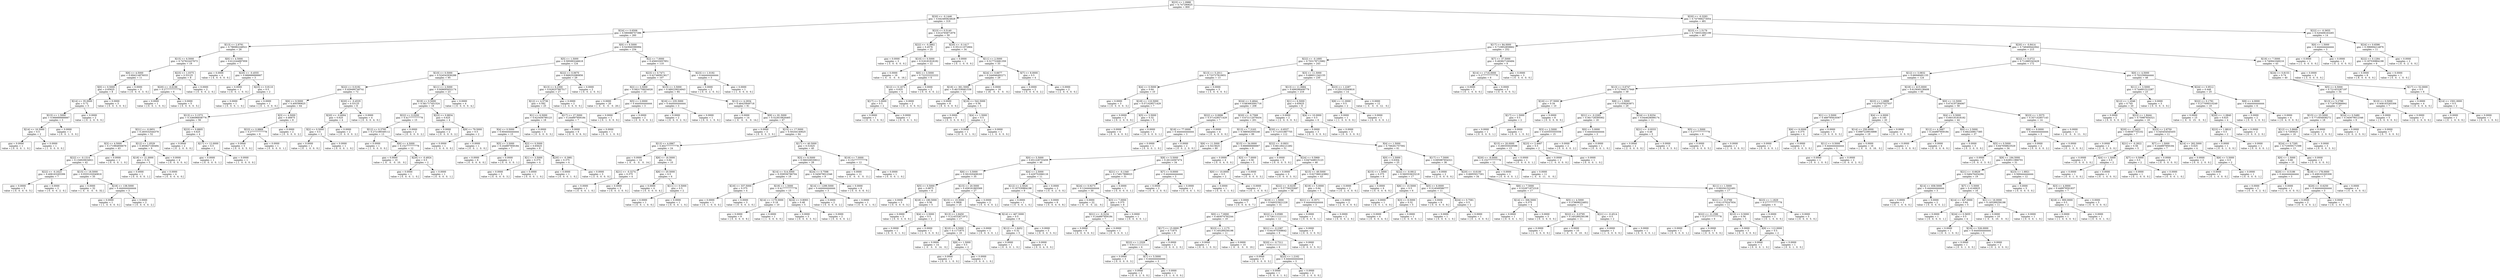 digraph Tree {
0 [label="X[23] <= 1.0988\ngini = 0.747290625\nsamples = 800", shape="box"] ;
1 [label="X[20] <= -0.1446\ngini = 0.642485824628\nsamples = 319", shape="box"] ;
0 -> 1 ;
2 [label="X[24] <= 0.6506\ngini = 0.590088757396\nsamples = 260", shape="box"] ;
1 -> 2 ;
3 [label="X[13] <= 2.9791\ngini = 0.786982248521\nsamples = 26", shape="box"] ;
2 -> 3 ;
4 [label="X[15] <= 6.5000\ngini = 0.747922437673\nsamples = 19", shape="box"] ;
3 -> 4 ;
5 [label="X[6] <= 4.5000\ngini = 0.694214876033\nsamples = 11", shape="box"] ;
4 -> 5 ;
6 [label="X[0] <= 0.5000\ngini = 0.65625\nsamples = 8", shape="box"] ;
5 -> 6 ;
7 [label="X[14] <= 35.0000\ngini = 0.72\nsamples = 5", shape="box"] ;
6 -> 7 ;
8 [label="X[15] <= 1.5000\ngini = 0.666666666667\nsamples = 3", shape="box"] ;
7 -> 8 ;
9 [label="X[14] <= 16.5000\ngini = 0.5\nsamples = 2", shape="box"] ;
8 -> 9 ;
10 [label="gini = 0.0000\nsamples = 1\nvalue = [ 0.  0.  0.  1.  0.]", shape="box"] ;
9 -> 10 ;
11 [label="gini = 0.0000\nsamples = 1\nvalue = [ 1.  0.  0.  0.  0.]", shape="box"] ;
9 -> 11 ;
12 [label="gini = 0.0000\nsamples = 1\nvalue = [ 0.  0.  1.  0.  0.]", shape="box"] ;
8 -> 12 ;
13 [label="gini = 0.0000\nsamples = 2\nvalue = [ 0.  2.  0.  0.  0.]", shape="box"] ;
7 -> 13 ;
14 [label="gini = 0.0000\nsamples = 3\nvalue = [ 0.  0.  3.  0.  0.]", shape="box"] ;
6 -> 14 ;
15 [label="gini = 0.0000\nsamples = 3\nvalue = [ 0.  0.  0.  3.  0.]", shape="box"] ;
5 -> 15 ;
16 [label="X[23] <= 1.0375\ngini = 0.53125\nsamples = 8", shape="box"] ;
4 -> 16 ;
17 [label="X[20] <= -0.6196\ngini = 0.277777777778\nsamples = 6", shape="box"] ;
16 -> 17 ;
18 [label="gini = 0.0000\nsamples = 1\nvalue = [ 0.  0.  1.  0.  0.]", shape="box"] ;
17 -> 18 ;
19 [label="gini = 0.0000\nsamples = 5\nvalue = [ 0.  0.  0.  0.  5.]", shape="box"] ;
17 -> 19 ;
20 [label="gini = 0.0000\nsamples = 2\nvalue = [ 0.  0.  0.  2.  0.]", shape="box"] ;
16 -> 20 ;
21 [label="X[0] <= 4.5000\ngini = 0.612244897959\nsamples = 7", shape="box"] ;
3 -> 21 ;
22 [label="gini = 0.0000\nsamples = 4\nvalue = [ 4.  0.  0.  0.  0.]", shape="box"] ;
21 -> 22 ;
23 [label="X[20] <= -0.4555\ngini = 0.666666666667\nsamples = 3", shape="box"] ;
21 -> 23 ;
24 [label="gini = 0.0000\nsamples = 1\nvalue = [ 0.  0.  1.  0.  0.]", shape="box"] ;
23 -> 24 ;
25 [label="X[23] <= 0.9110\ngini = 0.5\nsamples = 2", shape="box"] ;
23 -> 25 ;
26 [label="gini = 0.0000\nsamples = 1\nvalue = [ 0.  0.  0.  1.  0.]", shape="box"] ;
25 -> 26 ;
27 [label="gini = 0.0000\nsamples = 1\nvalue = [ 0.  1.  0.  0.  0.]", shape="box"] ;
25 -> 27 ;
28 [label="X[0] <= 6.5000\ngini = 0.543940390094\nsamples = 234", shape="box"] ;
2 -> 28 ;
29 [label="X[5] <= 1.5000\ngini = 0.595083246618\nsamples = 124", shape="box"] ;
28 -> 29 ;
30 [label="X[10] <= 0.5000\ngini = 0.524542936288\nsamples = 95", shape="box"] ;
29 -> 30 ;
31 [label="X[22] <= 0.0192\ngini = 0.459490740741\nsamples = 72", shape="box"] ;
30 -> 31 ;
32 [label="X[6] <= 9.5000\ngini = 0.400390625\nsamples = 64", shape="box"] ;
31 -> 32 ;
33 [label="X[13] <= 3.1573\ngini = 0.336096938776\nsamples = 56", shape="box"] ;
32 -> 33 ;
34 [label="X[21] <= -0.0651\ngini = 0.265532544379\nsamples = 52", shape="box"] ;
33 -> 34 ;
35 [label="X[3] <= 4.5000\ngini = 0.171984856679\nsamples = 43", shape="box"] ;
34 -> 35 ;
36 [label="X[22] <= -0.1314\ngini = 0.134920634921\nsamples = 42", shape="box"] ;
35 -> 36 ;
37 [label="X[22] <= -0.1623\ngini = 0.408163265306\nsamples = 7", shape="box"] ;
36 -> 37 ;
38 [label="gini = 0.0000\nsamples = 5\nvalue = [ 0.  0.  0.  0.  5.]", shape="box"] ;
37 -> 38 ;
39 [label="gini = 0.0000\nsamples = 2\nvalue = [ 0.  0.  0.  2.  0.]", shape="box"] ;
37 -> 39 ;
40 [label="X[15] <= 18.5000\ngini = 0.0555102040816\nsamples = 35", shape="box"] ;
36 -> 40 ;
41 [label="gini = 0.0000\nsamples = 32\nvalue = [  0.   0.   0.   0.  32.]", shape="box"] ;
40 -> 41 ;
42 [label="X[18] <= 138.5000\ngini = 0.444444444444\nsamples = 3", shape="box"] ;
40 -> 42 ;
43 [label="gini = 0.0000\nsamples = 1\nvalue = [ 1.  0.  0.  0.  0.]", shape="box"] ;
42 -> 43 ;
44 [label="gini = 0.0000\nsamples = 2\nvalue = [ 0.  0.  0.  0.  2.]", shape="box"] ;
42 -> 44 ;
45 [label="gini = 0.0000\nsamples = 1\nvalue = [ 0.  0.  0.  1.  0.]", shape="box"] ;
35 -> 45 ;
46 [label="X[12] <= 1.0529\ngini = 0.493827160494\nsamples = 9", shape="box"] ;
34 -> 46 ;
47 [label="X[18] <= 21.0000\ngini = 0.32\nsamples = 5", shape="box"] ;
46 -> 47 ;
48 [label="gini = 0.0000\nsamples = 1\nvalue = [ 0.  0.  0.  0.  1.]", shape="box"] ;
47 -> 48 ;
49 [label="gini = 0.0000\nsamples = 4\nvalue = [ 0.  0.  0.  4.  0.]", shape="box"] ;
47 -> 49 ;
50 [label="gini = 0.0000\nsamples = 4\nvalue = [ 0.  0.  0.  0.  4.]", shape="box"] ;
46 -> 50 ;
51 [label="X[23] <= 0.8805\ngini = 0.625\nsamples = 4", shape="box"] ;
33 -> 51 ;
52 [label="gini = 0.0000\nsamples = 2\nvalue = [ 0.  2.  0.  0.  0.]", shape="box"] ;
51 -> 52 ;
53 [label="X[17] <= 12.0000\ngini = 0.5\nsamples = 2", shape="box"] ;
51 -> 53 ;
54 [label="gini = 0.0000\nsamples = 1\nvalue = [ 0.  0.  0.  0.  1.]", shape="box"] ;
53 -> 54 ;
55 [label="gini = 0.0000\nsamples = 1\nvalue = [ 1.  0.  0.  0.  0.]", shape="box"] ;
53 -> 55 ;
56 [label="X[3] <= 4.5000\ngini = 0.46875\nsamples = 8", shape="box"] ;
32 -> 56 ;
57 [label="X[23] <= 0.9869\ngini = 0.277777777778\nsamples = 6", shape="box"] ;
56 -> 57 ;
58 [label="gini = 0.0000\nsamples = 5\nvalue = [ 0.  0.  0.  5.  0.]", shape="box"] ;
57 -> 58 ;
59 [label="gini = 0.0000\nsamples = 1\nvalue = [ 0.  0.  0.  0.  1.]", shape="box"] ;
57 -> 59 ;
60 [label="gini = 0.0000\nsamples = 2\nvalue = [ 0.  0.  0.  0.  2.]", shape="box"] ;
56 -> 60 ;
61 [label="X[20] <= -0.4535\ngini = 0.53125\nsamples = 8", shape="box"] ;
31 -> 61 ;
62 [label="X[20] <= -0.6004\ngini = 0.625\nsamples = 4", shape="box"] ;
61 -> 62 ;
63 [label="X[2] <= 0.5000\ngini = 0.5\nsamples = 2", shape="box"] ;
62 -> 63 ;
64 [label="gini = 0.0000\nsamples = 1\nvalue = [ 0.  1.  0.  0.  0.]", shape="box"] ;
63 -> 64 ;
65 [label="gini = 0.0000\nsamples = 1\nvalue = [ 0.  0.  0.  1.  0.]", shape="box"] ;
63 -> 65 ;
66 [label="gini = 0.0000\nsamples = 2\nvalue = [ 0.  0.  0.  0.  2.]", shape="box"] ;
62 -> 66 ;
67 [label="gini = 0.0000\nsamples = 4\nvalue = [ 0.  0.  0.  4.  0.]", shape="box"] ;
61 -> 67 ;
68 [label="X[11] <= 2.5000\ngini = 0.608695652174\nsamples = 23", shape="box"] ;
30 -> 68 ;
69 [label="X[19] <= 0.5000\ngini = 0.581717451524\nsamples = 19", shape="box"] ;
68 -> 69 ;
70 [label="X[22] <= 0.0200\ngini = 0.417777777778\nsamples = 15", shape="box"] ;
69 -> 70 ;
71 [label="X[12] <= 0.3795\ngini = 0.272189349112\nsamples = 13", shape="box"] ;
70 -> 71 ;
72 [label="gini = 0.0000\nsamples = 1\nvalue = [ 1.  0.  0.  0.  0.]", shape="box"] ;
71 -> 72 ;
73 [label="X[6] <= 4.5000\ngini = 0.152777777778\nsamples = 12", shape="box"] ;
71 -> 73 ;
74 [label="gini = 0.0000\nsamples = 10\nvalue = [  0.   0.   0.  10.   0.]", shape="box"] ;
73 -> 74 ;
75 [label="X[20] <= -0.4924\ngini = 0.5\nsamples = 2", shape="box"] ;
73 -> 75 ;
76 [label="gini = 0.0000\nsamples = 1\nvalue = [ 0.  0.  0.  1.  0.]", shape="box"] ;
75 -> 76 ;
77 [label="gini = 0.0000\nsamples = 1\nvalue = [ 0.  0.  0.  0.  1.]", shape="box"] ;
75 -> 77 ;
78 [label="gini = 0.0000\nsamples = 2\nvalue = [ 0.  0.  0.  0.  2.]", shape="box"] ;
70 -> 78 ;
79 [label="X[23] <= 0.8834\ngini = 0.625\nsamples = 4", shape="box"] ;
69 -> 79 ;
80 [label="gini = 0.0000\nsamples = 2\nvalue = [ 0.  0.  0.  0.  2.]", shape="box"] ;
79 -> 80 ;
81 [label="X[9] <= 79.5000\ngini = 0.5\nsamples = 2", shape="box"] ;
79 -> 81 ;
82 [label="gini = 0.0000\nsamples = 1\nvalue = [ 1.  0.  0.  0.  0.]", shape="box"] ;
81 -> 82 ;
83 [label="gini = 0.0000\nsamples = 1\nvalue = [ 0.  0.  1.  0.  0.]", shape="box"] ;
81 -> 83 ;
84 [label="gini = 0.0000\nsamples = 4\nvalue = [ 0.  0.  0.  0.  4.]", shape="box"] ;
68 -> 84 ;
85 [label="X[22] <= 0.0670\ngini = 0.668252080856\nsamples = 29", shape="box"] ;
29 -> 85 ;
86 [label="X[13] <= 6.2300\ngini = 0.628257887517\nsamples = 27", shape="box"] ;
85 -> 86 ;
87 [label="X[12] <= 4.5736\ngini = 0.592\nsamples = 25", shape="box"] ;
86 -> 87 ;
88 [label="X[1] <= 6.5000\ngini = 0.623456790123\nsamples = 18", shape="box"] ;
87 -> 88 ;
89 [label="X[4] <= 0.5000\ngini = 0.604444444444\nsamples = 15", shape="box"] ;
88 -> 89 ;
90 [label="X[5] <= 3.5000\ngini = 0.244897959184\nsamples = 7", shape="box"] ;
89 -> 90 ;
91 [label="gini = 0.0000\nsamples = 6\nvalue = [ 0.  0.  0.  6.  0.]", shape="box"] ;
90 -> 91 ;
92 [label="gini = 0.0000\nsamples = 1\nvalue = [ 0.  0.  0.  0.  1.]", shape="box"] ;
90 -> 92 ;
93 [label="X[2] <= 0.5000\ngini = 0.65625\nsamples = 8", shape="box"] ;
89 -> 93 ;
94 [label="X[1] <= 3.5000\ngini = 0.375\nsamples = 4", shape="box"] ;
93 -> 94 ;
95 [label="gini = 0.0000\nsamples = 3\nvalue = [ 0.  0.  0.  0.  3.]", shape="box"] ;
94 -> 95 ;
96 [label="gini = 0.0000\nsamples = 1\nvalue = [ 0.  0.  0.  1.  0.]", shape="box"] ;
94 -> 96 ;
97 [label="X[20] <= -0.3981\ngini = 0.375\nsamples = 4", shape="box"] ;
93 -> 97 ;
98 [label="gini = 0.0000\nsamples = 1\nvalue = [ 0.  0.  0.  1.  0.]", shape="box"] ;
97 -> 98 ;
99 [label="gini = 0.0000\nsamples = 3\nvalue = [ 3.  0.  0.  0.  0.]", shape="box"] ;
97 -> 99 ;
100 [label="gini = 0.0000\nsamples = 3\nvalue = [ 0.  0.  0.  0.  3.]", shape="box"] ;
88 -> 100 ;
101 [label="X[17] <= 27.5000\ngini = 0.244897959184\nsamples = 7", shape="box"] ;
87 -> 101 ;
102 [label="gini = 0.0000\nsamples = 6\nvalue = [ 0.  0.  0.  6.  0.]", shape="box"] ;
101 -> 102 ;
103 [label="gini = 0.0000\nsamples = 1\nvalue = [ 0.  0.  1.  0.  0.]", shape="box"] ;
101 -> 103 ;
104 [label="gini = 0.0000\nsamples = 2\nvalue = [ 2.  0.  0.  0.  0.]", shape="box"] ;
86 -> 104 ;
105 [label="gini = 0.0000\nsamples = 2\nvalue = [ 0.  0.  2.  0.  0.]", shape="box"] ;
85 -> 105 ;
106 [label="X[2] <= 7.0000\ngini = 0.456033057851\nsamples = 110", shape="box"] ;
28 -> 106 ;
107 [label="X[23] <= 0.7471\ngini = 0.427460913617\nsamples = 107", shape="box"] ;
106 -> 107 ;
108 [label="X[2] <= 3.5000\ngini = 0.0831758034026\nsamples = 23", shape="box"] ;
107 -> 108 ;
109 [label="gini = 0.0000\nsamples = 20\nvalue = [  0.   0.   0.   0.  20.]", shape="box"] ;
108 -> 109 ;
110 [label="X[5] <= 2.0000\ngini = 0.444444444444\nsamples = 3", shape="box"] ;
108 -> 110 ;
111 [label="gini = 0.0000\nsamples = 1\nvalue = [ 0.  1.  0.  0.  0.]", shape="box"] ;
110 -> 111 ;
112 [label="gini = 0.0000\nsamples = 2\nvalue = [ 0.  0.  0.  0.  2.]", shape="box"] ;
110 -> 112 ;
113 [label="X[15] <= 3.5000\ngini = 0.489229024943\nsamples = 84", shape="box"] ;
107 -> 113 ;
114 [label="X[16] <= 235.5000\ngini = 0.444444444444\nsamples = 3", shape="box"] ;
113 -> 114 ;
115 [label="gini = 0.0000\nsamples = 2\nvalue = [ 0.  0.  0.  2.  0.]", shape="box"] ;
114 -> 115 ;
116 [label="gini = 0.0000\nsamples = 1\nvalue = [ 0.  0.  1.  0.  0.]", shape="box"] ;
114 -> 116 ;
117 [label="X[12] <= 4.2934\ngini = 0.46425849718\nsamples = 81", shape="box"] ;
113 -> 117 ;
118 [label="gini = 0.0000\nsamples = 14\nvalue = [  0.   0.   0.   0.  14.]", shape="box"] ;
117 -> 118 ;
119 [label="X[9] <= 81.5000\ngini = 0.522610826465\nsamples = 67", shape="box"] ;
117 -> 119 ;
120 [label="gini = 0.0000\nsamples = 3\nvalue = [ 0.  0.  0.  3.  0.]", shape="box"] ;
119 -> 120 ;
121 [label="X[15] <= 17.5000\ngini = 0.50244140625\nsamples = 64", shape="box"] ;
119 -> 121 ;
122 [label="X[13] <= 4.0967\ngini = 0.402777777778\nsamples = 24", shape="box"] ;
121 -> 122 ;
123 [label="gini = 0.0000\nsamples = 14\nvalue = [  0.   0.   0.   0.  14.]", shape="box"] ;
122 -> 123 ;
124 [label="X[6] <= 16.5000\ngini = 0.64\nsamples = 10", shape="box"] ;
122 -> 124 ;
125 [label="X[21] <= -0.3274\ngini = 0.375\nsamples = 4", shape="box"] ;
124 -> 125 ;
126 [label="gini = 0.0000\nsamples = 1\nvalue = [ 0.  0.  0.  1.  0.]", shape="box"] ;
125 -> 126 ;
127 [label="gini = 0.0000\nsamples = 3\nvalue = [ 0.  0.  3.  0.  0.]", shape="box"] ;
125 -> 127 ;
128 [label="X[6] <= 20.5000\ngini = 0.5\nsamples = 6", shape="box"] ;
124 -> 128 ;
129 [label="gini = 0.0000\nsamples = 4\nvalue = [ 0.  0.  0.  0.  4.]", shape="box"] ;
128 -> 129 ;
130 [label="X[11] <= 0.5000\ngini = 0.5\nsamples = 2", shape="box"] ;
128 -> 130 ;
131 [label="gini = 0.0000\nsamples = 1\nvalue = [ 0.  0.  1.  0.  0.]", shape="box"] ;
130 -> 131 ;
132 [label="gini = 0.0000\nsamples = 1\nvalue = [ 0.  0.  0.  1.  0.]", shape="box"] ;
130 -> 132 ;
133 [label="X[17] <= 40.5000\ngini = 0.51625\nsamples = 40", shape="box"] ;
121 -> 133 ;
134 [label="X[3] <= 6.5000\ngini = 0.566326530612\nsamples = 28", shape="box"] ;
133 -> 134 ;
135 [label="X[14] <= 514.5000\ngini = 0.559556786704\nsamples = 19", shape="box"] ;
134 -> 135 ;
136 [label="X[16] <= 337.5000\ngini = 0.375\nsamples = 4", shape="box"] ;
135 -> 136 ;
137 [label="gini = 0.0000\nsamples = 1\nvalue = [ 0.  1.  0.  0.  0.]", shape="box"] ;
136 -> 137 ;
138 [label="gini = 0.0000\nsamples = 3\nvalue = [ 0.  0.  0.  3.  0.]", shape="box"] ;
136 -> 138 ;
139 [label="X[19] <= 1.5000\ngini = 0.417777777778\nsamples = 15", shape="box"] ;
135 -> 139 ;
140 [label="X[14] <= 1170.0000\ngini = 0.18\nsamples = 10", shape="box"] ;
139 -> 140 ;
141 [label="gini = 0.0000\nsamples = 9\nvalue = [ 0.  0.  0.  0.  9.]", shape="box"] ;
140 -> 141 ;
142 [label="gini = 0.0000\nsamples = 1\nvalue = [ 1.  0.  0.  0.  0.]", shape="box"] ;
140 -> 142 ;
143 [label="X[24] <= 0.8093\ngini = 0.48\nsamples = 5", shape="box"] ;
139 -> 143 ;
144 [label="gini = 0.0000\nsamples = 3\nvalue = [ 0.  0.  0.  3.  0.]", shape="box"] ;
143 -> 144 ;
145 [label="gini = 0.0000\nsamples = 2\nvalue = [ 0.  0.  0.  0.  2.]", shape="box"] ;
143 -> 145 ;
146 [label="X[24] <= 0.7598\ngini = 0.345679012346\nsamples = 9", shape="box"] ;
134 -> 146 ;
147 [label="X[14] <= 1299.5000\ngini = 0.444444444444\nsamples = 3", shape="box"] ;
146 -> 147 ;
148 [label="gini = 0.0000\nsamples = 2\nvalue = [ 0.  0.  0.  0.  2.]", shape="box"] ;
147 -> 148 ;
149 [label="gini = 0.0000\nsamples = 1\nvalue = [ 0.  0.  0.  1.  0.]", shape="box"] ;
147 -> 149 ;
150 [label="gini = 0.0000\nsamples = 6\nvalue = [ 0.  0.  0.  6.  0.]", shape="box"] ;
146 -> 150 ;
151 [label="X[19] <= 7.0000\ngini = 0.152777777778\nsamples = 12", shape="box"] ;
133 -> 151 ;
152 [label="gini = 0.0000\nsamples = 11\nvalue = [  0.   0.   0.   0.  11.]", shape="box"] ;
151 -> 152 ;
153 [label="gini = 0.0000\nsamples = 1\nvalue = [ 0.  0.  0.  1.  0.]", shape="box"] ;
151 -> 153 ;
154 [label="X[23] <= 1.0192\ngini = 0.444444444444\nsamples = 3", shape="box"] ;
106 -> 154 ;
155 [label="gini = 0.0000\nsamples = 2\nvalue = [ 0.  0.  2.  0.  0.]", shape="box"] ;
154 -> 155 ;
156 [label="gini = 0.0000\nsamples = 1\nvalue = [ 1.  0.  0.  0.  0.]", shape="box"] ;
154 -> 156 ;
157 [label="X[23] <= 0.5140\ngini = 0.614765871876\nsamples = 59", shape="box"] ;
1 -> 157 ;
158 [label="X[22] <= -0.3862\ngini = 0.4576\nsamples = 25", shape="box"] ;
157 -> 158 ;
159 [label="gini = 0.0000\nsamples = 3\nvalue = [ 3.  0.  0.  0.  0.]", shape="box"] ;
158 -> 159 ;
160 [label="X[10] <= 0.5000\ngini = 0.318181818182\nsamples = 22", shape="box"] ;
158 -> 160 ;
161 [label="gini = 0.0000\nsamples = 16\nvalue = [  0.   0.   0.   0.  16.]", shape="box"] ;
160 -> 161 ;
162 [label="X[0] <= 3.5000\ngini = 0.722222222222\nsamples = 6", shape="box"] ;
160 -> 162 ;
163 [label="X[12] <= 0.1672\ngini = 0.625\nsamples = 4", shape="box"] ;
162 -> 163 ;
164 [label="X[17] <= 5.0000\ngini = 0.5\nsamples = 2", shape="box"] ;
163 -> 164 ;
165 [label="gini = 0.0000\nsamples = 1\nvalue = [ 0.  0.  1.  0.  0.]", shape="box"] ;
164 -> 165 ;
166 [label="gini = 0.0000\nsamples = 1\nvalue = [ 0.  0.  0.  1.  0.]", shape="box"] ;
164 -> 166 ;
167 [label="gini = 0.0000\nsamples = 2\nvalue = [ 0.  2.  0.  0.  0.]", shape="box"] ;
163 -> 167 ;
168 [label="gini = 0.0000\nsamples = 2\nvalue = [ 0.  0.  0.  0.  2.]", shape="box"] ;
162 -> 168 ;
169 [label="X[20] <= -0.1417\ngini = 0.351211072664\nsamples = 34", shape="box"] ;
157 -> 169 ;
170 [label="gini = 0.0000\nsamples = 1\nvalue = [ 0.  1.  0.  0.  0.]", shape="box"] ;
169 -> 170 ;
171 [label="X[11] <= 2.5000\ngini = 0.317722681359\nsamples = 33", shape="box"] ;
169 -> 171 ;
172 [label="X[24] <= 0.6677\ngini = 0.244946492271\nsamples = 29", shape="box"] ;
171 -> 172 ;
173 [label="X[18] <= 361.5000\ngini = 0.461538461538\nsamples = 13", shape="box"] ;
172 -> 173 ;
174 [label="gini = 0.0000\nsamples = 8\nvalue = [ 8.  0.  0.  0.  0.]", shape="box"] ;
173 -> 174 ;
175 [label="X[16] <= 542.5000\ngini = 0.56\nsamples = 5", shape="box"] ;
173 -> 175 ;
176 [label="gini = 0.0000\nsamples = 3\nvalue = [ 0.  3.  0.  0.  0.]", shape="box"] ;
175 -> 176 ;
177 [label="X[4] <= 1.5000\ngini = 0.5\nsamples = 2", shape="box"] ;
175 -> 177 ;
178 [label="gini = 0.0000\nsamples = 1\nvalue = [ 0.  0.  0.  1.  0.]", shape="box"] ;
177 -> 178 ;
179 [label="gini = 0.0000\nsamples = 1\nvalue = [ 1.  0.  0.  0.  0.]", shape="box"] ;
177 -> 179 ;
180 [label="gini = 0.0000\nsamples = 16\nvalue = [ 16.   0.   0.   0.   0.]", shape="box"] ;
172 -> 180 ;
181 [label="X[7] <= 8.0000\ngini = 0.5\nsamples = 4", shape="box"] ;
171 -> 181 ;
182 [label="gini = 0.0000\nsamples = 2\nvalue = [ 0.  0.  0.  0.  2.]", shape="box"] ;
181 -> 182 ;
183 [label="gini = 0.0000\nsamples = 2\nvalue = [ 2.  0.  0.  0.  0.]", shape="box"] ;
181 -> 183 ;
184 [label="X[20] <= -0.3293\ngini = 0.747066273054\nsamples = 481", shape="box"] ;
0 -> 184 ;
185 [label="X[23] <= 1.5179\ngini = 0.738551692199\nsamples = 467", shape="box"] ;
184 -> 185 ;
186 [label="X[17] <= 84.0000\ngini = 0.710852859662\nsamples = 252", shape="box"] ;
185 -> 186 ;
187 [label="X[22] <= -0.1695\ngini = 0.703178715982\nsamples = 243", shape="box"] ;
186 -> 187 ;
188 [label="X[13] <= 5.2011\ngini = 0.733727810651\nsamples = 13", shape="box"] ;
187 -> 188 ;
189 [label="X[4] <= 0.5000\ngini = 0.64\nsamples = 10", shape="box"] ;
188 -> 189 ;
190 [label="gini = 0.0000\nsamples = 3\nvalue = [ 0.  0.  0.  0.  3.]", shape="box"] ;
189 -> 190 ;
191 [label="X[18] <= 110.5000\ngini = 0.571428571429\nsamples = 7", shape="box"] ;
189 -> 191 ;
192 [label="gini = 0.0000\nsamples = 2\nvalue = [ 0.  2.  0.  0.  0.]", shape="box"] ;
191 -> 192 ;
193 [label="X[5] <= 3.5000\ngini = 0.32\nsamples = 5", shape="box"] ;
191 -> 193 ;
194 [label="gini = 0.0000\nsamples = 4\nvalue = [ 0.  0.  4.  0.  0.]", shape="box"] ;
193 -> 194 ;
195 [label="gini = 0.0000\nsamples = 1\nvalue = [ 0.  0.  0.  0.  1.]", shape="box"] ;
193 -> 195 ;
196 [label="gini = 0.0000\nsamples = 3\nvalue = [ 3.  0.  0.  0.  0.]", shape="box"] ;
188 -> 196 ;
197 [label="X[3] <= 11.5000\ngini = 0.686011342155\nsamples = 230", shape="box"] ;
187 -> 197 ;
198 [label="X[13] <= 11.0684\ngini = 0.699288408779\nsamples = 216", shape="box"] ;
197 -> 198 ;
199 [label="X[24] <= 0.4844\ngini = 0.683663091716\nsamples = 208", shape="box"] ;
198 -> 199 ;
200 [label="X[22] <= 0.0696\ngini = 0.571428571429\nsamples = 7", shape="box"] ;
199 -> 200 ;
201 [label="X[18] <= 77.0000\ngini = 0.444444444444\nsamples = 3", shape="box"] ;
200 -> 201 ;
202 [label="gini = 0.0000\nsamples = 1\nvalue = [ 0.  0.  0.  1.  0.]", shape="box"] ;
201 -> 202 ;
203 [label="gini = 0.0000\nsamples = 2\nvalue = [ 0.  0.  2.  0.  0.]", shape="box"] ;
201 -> 203 ;
204 [label="gini = 0.0000\nsamples = 4\nvalue = [ 0.  4.  0.  0.  0.]", shape="box"] ;
200 -> 204 ;
205 [label="X[20] <= -0.7568\ngini = 0.672112076434\nsamples = 201", shape="box"] ;
199 -> 205 ;
206 [label="X[13] <= 7.3163\ngini = 0.588562050246\nsamples = 89", shape="box"] ;
205 -> 206 ;
207 [label="X[6] <= 11.5000\ngini = 0.5415625\nsamples = 80", shape="box"] ;
206 -> 207 ;
208 [label="X[0] <= 5.5000\ngini = 0.651228733459\nsamples = 46", shape="box"] ;
207 -> 208 ;
209 [label="X[6] <= 3.5000\ngini = 0.591020408163\nsamples = 35", shape="box"] ;
208 -> 209 ;
210 [label="X[5] <= 0.5000\ngini = 0.6875\nsamples = 8", shape="box"] ;
209 -> 210 ;
211 [label="gini = 0.0000\nsamples = 3\nvalue = [ 0.  0.  0.  0.  3.]", shape="box"] ;
210 -> 211 ;
212 [label="X[18] <= 180.5000\ngini = 0.56\nsamples = 5", shape="box"] ;
210 -> 212 ;
213 [label="gini = 0.0000\nsamples = 3\nvalue = [ 0.  0.  3.  0.  0.]", shape="box"] ;
212 -> 213 ;
214 [label="X[4] <= 2.5000\ngini = 0.5\nsamples = 2", shape="box"] ;
212 -> 214 ;
215 [label="gini = 0.0000\nsamples = 1\nvalue = [ 0.  0.  0.  1.  0.]", shape="box"] ;
214 -> 215 ;
216 [label="gini = 0.0000\nsamples = 1\nvalue = [ 1.  0.  0.  0.  0.]", shape="box"] ;
214 -> 216 ;
217 [label="X[15] <= 20.5000\ngini = 0.458161865569\nsamples = 27", shape="box"] ;
209 -> 217 ;
218 [label="X[15] <= 10.5000\ngini = 0.3808\nsamples = 25", shape="box"] ;
217 -> 218 ;
219 [label="X[13] <= 2.8450\ngini = 0.214532871972\nsamples = 17", shape="box"] ;
218 -> 219 ;
220 [label="X[10] <= 0.5000\ngini = 0.1171875\nsamples = 16", shape="box"] ;
219 -> 220 ;
221 [label="gini = 0.0000\nsamples = 14\nvalue = [  0.   0.   0.  14.   0.]", shape="box"] ;
220 -> 221 ;
222 [label="X[8] <= 1.5000\ngini = 0.5\nsamples = 2", shape="box"] ;
220 -> 222 ;
223 [label="gini = 0.0000\nsamples = 1\nvalue = [ 0.  0.  1.  0.  0.]", shape="box"] ;
222 -> 223 ;
224 [label="gini = 0.0000\nsamples = 1\nvalue = [ 0.  0.  0.  1.  0.]", shape="box"] ;
222 -> 224 ;
225 [label="gini = 0.0000\nsamples = 1\nvalue = [ 0.  0.  0.  0.  1.]", shape="box"] ;
219 -> 225 ;
226 [label="X[14] <= 467.5000\ngini = 0.5\nsamples = 8", shape="box"] ;
218 -> 226 ;
227 [label="X[12] <= 1.8452\ngini = 0.32\nsamples = 5", shape="box"] ;
226 -> 227 ;
228 [label="gini = 0.0000\nsamples = 1\nvalue = [ 0.  0.  0.  1.  0.]", shape="box"] ;
227 -> 228 ;
229 [label="gini = 0.0000\nsamples = 4\nvalue = [ 0.  0.  4.  0.  0.]", shape="box"] ;
227 -> 229 ;
230 [label="gini = 0.0000\nsamples = 3\nvalue = [ 0.  0.  0.  3.  0.]", shape="box"] ;
226 -> 230 ;
231 [label="gini = 0.0000\nsamples = 2\nvalue = [ 0.  0.  0.  0.  2.]", shape="box"] ;
217 -> 231 ;
232 [label="X[4] <= 2.5000\ngini = 0.429752066116\nsamples = 11", shape="box"] ;
208 -> 232 ;
233 [label="X[12] <= 2.5026\ngini = 0.197530864198\nsamples = 9", shape="box"] ;
232 -> 233 ;
234 [label="gini = 0.0000\nsamples = 1\nvalue = [ 0.  0.  0.  1.  0.]", shape="box"] ;
233 -> 234 ;
235 [label="gini = 0.0000\nsamples = 8\nvalue = [ 0.  0.  0.  0.  8.]", shape="box"] ;
233 -> 235 ;
236 [label="gini = 0.0000\nsamples = 2\nvalue = [ 0.  0.  2.  0.  0.]", shape="box"] ;
232 -> 236 ;
237 [label="X[8] <= 5.5000\ngini = 0.26124567474\nsamples = 34", shape="box"] ;
207 -> 237 ;
238 [label="X[21] <= -0.1340\ngini = 0.174817898023\nsamples = 31", shape="box"] ;
237 -> 238 ;
239 [label="X[24] <= 0.9273\ngini = 0.124444444444\nsamples = 30", shape="box"] ;
238 -> 239 ;
240 [label="gini = 0.0000\nsamples = 22\nvalue = [  0.   0.   0.  22.   0.]", shape="box"] ;
239 -> 240 ;
241 [label="X[3] <= 7.0000\ngini = 0.375\nsamples = 8", shape="box"] ;
239 -> 241 ;
242 [label="X[21] <= -0.3234\ngini = 0.244897959184\nsamples = 7", shape="box"] ;
241 -> 242 ;
243 [label="gini = 0.0000\nsamples = 6\nvalue = [ 0.  0.  0.  6.  0.]", shape="box"] ;
242 -> 243 ;
244 [label="gini = 0.0000\nsamples = 1\nvalue = [ 0.  0.  0.  0.  1.]", shape="box"] ;
242 -> 244 ;
245 [label="gini = 0.0000\nsamples = 1\nvalue = [ 0.  0.  0.  0.  1.]", shape="box"] ;
241 -> 245 ;
246 [label="gini = 0.0000\nsamples = 1\nvalue = [ 0.  0.  0.  0.  1.]", shape="box"] ;
238 -> 246 ;
247 [label="X[7] <= 9.0000\ngini = 0.444444444444\nsamples = 3", shape="box"] ;
237 -> 247 ;
248 [label="gini = 0.0000\nsamples = 2\nvalue = [ 0.  0.  2.  0.  0.]", shape="box"] ;
247 -> 248 ;
249 [label="gini = 0.0000\nsamples = 1\nvalue = [ 0.  0.  0.  1.  0.]", shape="box"] ;
247 -> 249 ;
250 [label="X[15] <= 34.0000\ngini = 0.666666666667\nsamples = 9", shape="box"] ;
206 -> 250 ;
251 [label="gini = 0.0000\nsamples = 4\nvalue = [ 0.  0.  4.  0.  0.]", shape="box"] ;
250 -> 251 ;
252 [label="X[3] <= 7.0000\ngini = 0.56\nsamples = 5", shape="box"] ;
250 -> 252 ;
253 [label="X[0] <= 10.0000\ngini = 0.5\nsamples = 2", shape="box"] ;
252 -> 253 ;
254 [label="gini = 0.0000\nsamples = 1\nvalue = [ 0.  0.  0.  1.  0.]", shape="box"] ;
253 -> 254 ;
255 [label="gini = 0.0000\nsamples = 1\nvalue = [ 0.  1.  0.  0.  0.]", shape="box"] ;
253 -> 255 ;
256 [label="gini = 0.0000\nsamples = 3\nvalue = [ 0.  0.  0.  0.  3.]", shape="box"] ;
252 -> 256 ;
257 [label="X[20] <= -0.6537\ngini = 0.712531887755\nsamples = 112", shape="box"] ;
205 -> 257 ;
258 [label="X[22] <= -0.0931\ngini = 0.661284121492\nsamples = 51", shape="box"] ;
257 -> 258 ;
259 [label="gini = 0.0000\nsamples = 5\nvalue = [ 0.  0.  0.  5.  0.]", shape="box"] ;
258 -> 259 ;
260 [label="X[24] <= 0.5969\ngini = 0.647448015123\nsamples = 46", shape="box"] ;
258 -> 260 ;
261 [label="gini = 0.0000\nsamples = 3\nvalue = [ 0.  0.  0.  3.  0.]", shape="box"] ;
260 -> 261 ;
262 [label="X[15] <= 49.5000\ngini = 0.627366143862\nsamples = 43", shape="box"] ;
260 -> 262 ;
263 [label="X[22] <= -0.0239\ngini = 0.57756232687\nsamples = 38", shape="box"] ;
262 -> 263 ;
264 [label="gini = 0.0000\nsamples = 7\nvalue = [ 0.  0.  0.  0.  7.]", shape="box"] ;
263 -> 264 ;
265 [label="X[19] <= 1.5000\ngini = 0.649323621228\nsamples = 31", shape="box"] ;
263 -> 265 ;
266 [label="X[0] <= 7.0000\ngini = 0.493074792244\nsamples = 19", shape="box"] ;
265 -> 266 ;
267 [label="X[17] <= 15.0000\ngini = 0.71875\nsamples = 8", shape="box"] ;
266 -> 267 ;
268 [label="X[23] <= 1.2329\ngini = 0.611111111111\nsamples = 6", shape="box"] ;
267 -> 268 ;
269 [label="gini = 0.0000\nsamples = 3\nvalue = [ 0.  0.  0.  0.  3.]", shape="box"] ;
268 -> 269 ;
270 [label="X[7] <= 5.5000\ngini = 0.444444444444\nsamples = 3", shape="box"] ;
268 -> 270 ;
271 [label="gini = 0.0000\nsamples = 2\nvalue = [ 0.  0.  2.  0.  0.]", shape="box"] ;
270 -> 271 ;
272 [label="gini = 0.0000\nsamples = 1\nvalue = [ 0.  1.  0.  0.  0.]", shape="box"] ;
270 -> 272 ;
273 [label="gini = 0.0000\nsamples = 2\nvalue = [ 0.  0.  0.  2.  0.]", shape="box"] ;
267 -> 273 ;
274 [label="X[23] <= 1.1175\ngini = 0.165289256198\nsamples = 11", shape="box"] ;
266 -> 274 ;
275 [label="gini = 0.0000\nsamples = 1\nvalue = [ 0.  0.  1.  0.  0.]", shape="box"] ;
274 -> 275 ;
276 [label="gini = 0.0000\nsamples = 10\nvalue = [  0.   0.   0.   0.  10.]", shape="box"] ;
274 -> 276 ;
277 [label="X[22] <= 0.0589\ngini = 0.736111111111\nsamples = 12", shape="box"] ;
265 -> 277 ;
278 [label="X[21] <= -0.2387\ngini = 0.641975308642\nsamples = 9", shape="box"] ;
277 -> 278 ;
279 [label="X[20] <= -0.7311\ngini = 0.611111111111\nsamples = 6", shape="box"] ;
278 -> 279 ;
280 [label="gini = 0.0000\nsamples = 3\nvalue = [ 0.  0.  0.  0.  3.]", shape="box"] ;
279 -> 280 ;
281 [label="X[23] <= 1.2162\ngini = 0.444444444444\nsamples = 3", shape="box"] ;
279 -> 281 ;
282 [label="gini = 0.0000\nsamples = 1\nvalue = [ 0.  0.  0.  1.  0.]", shape="box"] ;
281 -> 282 ;
283 [label="gini = 0.0000\nsamples = 2\nvalue = [ 0.  2.  0.  0.  0.]", shape="box"] ;
281 -> 283 ;
284 [label="gini = 0.0000\nsamples = 3\nvalue = [ 0.  0.  0.  3.  0.]", shape="box"] ;
278 -> 284 ;
285 [label="gini = 0.0000\nsamples = 3\nvalue = [ 0.  0.  3.  0.  0.]", shape="box"] ;
277 -> 285 ;
286 [label="X[19] <= 5.0000\ngini = 0.64\nsamples = 5", shape="box"] ;
262 -> 286 ;
287 [label="X[21] <= -0.3571\ngini = 0.444444444444\nsamples = 3", shape="box"] ;
286 -> 287 ;
288 [label="gini = 0.0000\nsamples = 1\nvalue = [ 0.  0.  0.  0.  1.]", shape="box"] ;
287 -> 288 ;
289 [label="gini = 0.0000\nsamples = 2\nvalue = [ 0.  0.  0.  2.  0.]", shape="box"] ;
287 -> 289 ;
290 [label="gini = 0.0000\nsamples = 2\nvalue = [ 2.  0.  0.  0.  0.]", shape="box"] ;
286 -> 290 ;
291 [label="X[4] <= 1.5000\ngini = 0.706261757592\nsamples = 61", shape="box"] ;
257 -> 291 ;
292 [label="X[0] <= 2.5000\ngini = 0.6304\nsamples = 25", shape="box"] ;
291 -> 292 ;
293 [label="X[15] <= 1.5000\ngini = 0.375\nsamples = 8", shape="box"] ;
292 -> 293 ;
294 [label="gini = 0.0000\nsamples = 2\nvalue = [ 0.  2.  0.  0.  0.]", shape="box"] ;
293 -> 294 ;
295 [label="gini = 0.0000\nsamples = 6\nvalue = [ 0.  0.  0.  6.  0.]", shape="box"] ;
293 -> 295 ;
296 [label="X[22] <= -0.0812\ngini = 0.560553633218\nsamples = 17", shape="box"] ;
292 -> 296 ;
297 [label="X[6] <= 10.5000\ngini = 0.5\nsamples = 6", shape="box"] ;
296 -> 297 ;
298 [label="gini = 0.0000\nsamples = 1\nvalue = [ 0.  0.  1.  0.  0.]", shape="box"] ;
297 -> 298 ;
299 [label="X[3] <= 8.5000\ngini = 0.32\nsamples = 5", shape="box"] ;
297 -> 299 ;
300 [label="gini = 0.0000\nsamples = 4\nvalue = [ 0.  0.  0.  4.  0.]", shape="box"] ;
299 -> 300 ;
301 [label="gini = 0.0000\nsamples = 1\nvalue = [ 0.  0.  0.  0.  1.]", shape="box"] ;
299 -> 301 ;
302 [label="X[5] <= 6.0000\ngini = 0.314049586777\nsamples = 11", shape="box"] ;
296 -> 302 ;
303 [label="gini = 0.0000\nsamples = 9\nvalue = [ 0.  0.  0.  0.  9.]", shape="box"] ;
302 -> 303 ;
304 [label="X[24] <= 0.7581\ngini = 0.5\nsamples = 2", shape="box"] ;
302 -> 304 ;
305 [label="gini = 0.0000\nsamples = 1\nvalue = [ 0.  0.  0.  1.  0.]", shape="box"] ;
304 -> 305 ;
306 [label="gini = 0.0000\nsamples = 1\nvalue = [ 0.  1.  0.  0.  0.]", shape="box"] ;
304 -> 306 ;
307 [label="X[17] <= 7.5000\ngini = 0.695987654321\nsamples = 36", shape="box"] ;
291 -> 307 ;
308 [label="gini = 0.0000\nsamples = 2\nvalue = [ 2.  0.  0.  0.  0.]", shape="box"] ;
307 -> 308 ;
309 [label="X[20] <= -0.6100\ngini = 0.66955017301\nsamples = 34", shape="box"] ;
307 -> 309 ;
310 [label="X[6] <= 7.5000\ngini = 0.532871972318\nsamples = 17", shape="box"] ;
309 -> 310 ;
311 [label="X[14] <= 306.5000\ngini = 0.375\nsamples = 4", shape="box"] ;
310 -> 311 ;
312 [label="gini = 0.0000\nsamples = 1\nvalue = [ 0.  0.  0.  1.  0.]", shape="box"] ;
311 -> 312 ;
313 [label="gini = 0.0000\nsamples = 3\nvalue = [ 0.  3.  0.  0.  0.]", shape="box"] ;
311 -> 313 ;
314 [label="X[5] <= 4.5000\ngini = 0.378698224852\nsamples = 13", shape="box"] ;
310 -> 314 ;
315 [label="X[22] <= -0.0795\ngini = 0.165289256198\nsamples = 11", shape="box"] ;
314 -> 315 ;
316 [label="gini = 0.0000\nsamples = 1\nvalue = [ 1.  0.  0.  0.  0.]", shape="box"] ;
315 -> 316 ;
317 [label="gini = 0.0000\nsamples = 10\nvalue = [  0.   0.   0.  10.   0.]", shape="box"] ;
315 -> 317 ;
318 [label="X[21] <= -0.4514\ngini = 0.5\nsamples = 2", shape="box"] ;
314 -> 318 ;
319 [label="gini = 0.0000\nsamples = 1\nvalue = [ 1.  0.  0.  0.  0.]", shape="box"] ;
318 -> 319 ;
320 [label="gini = 0.0000\nsamples = 1\nvalue = [ 0.  0.  0.  0.  1.]", shape="box"] ;
318 -> 320 ;
321 [label="X[11] <= 1.5000\ngini = 0.692041522491\nsamples = 17", shape="box"] ;
309 -> 321 ;
322 [label="X[21] <= -0.3789\ngini = 0.611570247934\nsamples = 11", shape="box"] ;
321 -> 322 ;
323 [label="X[22] <= -0.1596\ngini = 0.277777777778\nsamples = 6", shape="box"] ;
322 -> 323 ;
324 [label="gini = 0.0000\nsamples = 1\nvalue = [ 0.  0.  0.  0.  1.]", shape="box"] ;
323 -> 324 ;
325 [label="gini = 0.0000\nsamples = 5\nvalue = [ 0.  0.  5.  0.  0.]", shape="box"] ;
323 -> 325 ;
326 [label="X[10] <= 0.5000\ngini = 0.56\nsamples = 5", shape="box"] ;
322 -> 326 ;
327 [label="gini = 0.0000\nsamples = 3\nvalue = [ 0.  3.  0.  0.  0.]", shape="box"] ;
326 -> 327 ;
328 [label="X[9] <= 112.0000\ngini = 0.5\nsamples = 2", shape="box"] ;
326 -> 328 ;
329 [label="gini = 0.0000\nsamples = 1\nvalue = [ 0.  0.  0.  1.  0.]", shape="box"] ;
328 -> 329 ;
330 [label="gini = 0.0000\nsamples = 1\nvalue = [ 0.  0.  1.  0.  0.]", shape="box"] ;
328 -> 330 ;
331 [label="X[23] <= 1.1829\ngini = 0.277777777778\nsamples = 6", shape="box"] ;
321 -> 331 ;
332 [label="gini = 0.0000\nsamples = 1\nvalue = [ 0.  1.  0.  0.  0.]", shape="box"] ;
331 -> 332 ;
333 [label="gini = 0.0000\nsamples = 5\nvalue = [ 0.  0.  0.  5.  0.]", shape="box"] ;
331 -> 333 ;
334 [label="X[1] <= 6.5000\ngini = 0.65625\nsamples = 8", shape="box"] ;
198 -> 334 ;
335 [label="gini = 0.0000\nsamples = 2\nvalue = [ 2.  0.  0.  0.  0.]", shape="box"] ;
334 -> 335 ;
336 [label="X[4] <= 10.0000\ngini = 0.5\nsamples = 6", shape="box"] ;
334 -> 336 ;
337 [label="gini = 0.0000\nsamples = 3\nvalue = [ 0.  3.  0.  0.  0.]", shape="box"] ;
336 -> 337 ;
338 [label="gini = 0.0000\nsamples = 3\nvalue = [ 0.  0.  3.  0.  0.]", shape="box"] ;
336 -> 338 ;
339 [label="X[23] <= 1.2287\ngini = 0.255102040816\nsamples = 14", shape="box"] ;
197 -> 339 ;
340 [label="X[8] <= 11.0000\ngini = 0.5\nsamples = 2", shape="box"] ;
339 -> 340 ;
341 [label="gini = 0.0000\nsamples = 1\nvalue = [ 1.  0.  0.  0.  0.]", shape="box"] ;
340 -> 341 ;
342 [label="gini = 0.0000\nsamples = 1\nvalue = [ 0.  0.  0.  0.  1.]", shape="box"] ;
340 -> 342 ;
343 [label="gini = 0.0000\nsamples = 12\nvalue = [  0.   0.   0.  12.   0.]", shape="box"] ;
339 -> 343 ;
344 [label="X[7] <= 37.5000\ngini = 0.493827160494\nsamples = 9", shape="box"] ;
186 -> 344 ;
345 [label="X[14] <= 1716.0000\ngini = 0.277777777778\nsamples = 6", shape="box"] ;
344 -> 345 ;
346 [label="gini = 0.0000\nsamples = 1\nvalue = [ 0.  1.  0.  0.  0.]", shape="box"] ;
345 -> 346 ;
347 [label="gini = 0.0000\nsamples = 5\nvalue = [ 0.  0.  0.  0.  5.]", shape="box"] ;
345 -> 347 ;
348 [label="gini = 0.0000\nsamples = 3\nvalue = [ 0.  3.  0.  0.  0.]", shape="box"] ;
344 -> 348 ;
349 [label="X[20] <= -0.8414\ngini = 0.748469442942\nsamples = 215", shape="box"] ;
185 -> 349 ;
350 [label="X[22] <= 0.0721\ngini = 0.712885343429\nsamples = 172", shape="box"] ;
349 -> 350 ;
351 [label="X[12] <= 3.0832\ngini = 0.66948491155\nsamples = 124", shape="box"] ;
350 -> 351 ;
352 [label="X[13] <= 0.6747\ngini = 0.717948717949\nsamples = 39", shape="box"] ;
351 -> 352 ;
353 [label="X[16] <= 37.5000\ngini = 0.34\nsamples = 10", shape="box"] ;
352 -> 353 ;
354 [label="X[17] <= 1.5000\ngini = 0.5\nsamples = 2", shape="box"] ;
353 -> 354 ;
355 [label="gini = 0.0000\nsamples = 1\nvalue = [ 0.  0.  0.  0.  1.]", shape="box"] ;
354 -> 355 ;
356 [label="gini = 0.0000\nsamples = 1\nvalue = [ 0.  0.  1.  0.  0.]", shape="box"] ;
354 -> 356 ;
357 [label="gini = 0.0000\nsamples = 8\nvalue = [ 0.  0.  0.  8.  0.]", shape="box"] ;
353 -> 357 ;
358 [label="X[8] <= 1.5000\ngini = 0.711058263971\nsamples = 29", shape="box"] ;
352 -> 358 ;
359 [label="X[21] <= -0.2265\ngini = 0.561728395062\nsamples = 18", shape="box"] ;
358 -> 359 ;
360 [label="X[3] <= 2.5000\ngini = 0.435555555556\nsamples = 15", shape="box"] ;
359 -> 360 ;
361 [label="X[15] <= 20.0000\ngini = 0.260355029586\nsamples = 13", shape="box"] ;
360 -> 361 ;
362 [label="X[20] <= -9.0000\ngini = 0.152777777778\nsamples = 12", shape="box"] ;
361 -> 362 ;
363 [label="gini = 0.0000\nsamples = 1\nvalue = [ 0.  0.  0.  0.  1.]", shape="box"] ;
362 -> 363 ;
364 [label="gini = 0.0000\nsamples = 11\nvalue = [  0.   0.  11.   0.   0.]", shape="box"] ;
362 -> 364 ;
365 [label="gini = 0.0000\nsamples = 1\nvalue = [ 0.  0.  0.  0.  1.]", shape="box"] ;
361 -> 365 ;
366 [label="X[23] <= 2.4667\ngini = 0.5\nsamples = 2", shape="box"] ;
360 -> 366 ;
367 [label="gini = 0.0000\nsamples = 1\nvalue = [ 1.  0.  0.  0.  0.]", shape="box"] ;
366 -> 367 ;
368 [label="gini = 0.0000\nsamples = 1\nvalue = [ 0.  0.  0.  1.  0.]", shape="box"] ;
366 -> 368 ;
369 [label="X[0] <= 5.0000\ngini = 0.444444444444\nsamples = 3", shape="box"] ;
359 -> 369 ;
370 [label="gini = 0.0000\nsamples = 2\nvalue = [ 0.  0.  0.  0.  2.]", shape="box"] ;
369 -> 370 ;
371 [label="gini = 0.0000\nsamples = 1\nvalue = [ 0.  0.  0.  1.  0.]", shape="box"] ;
369 -> 371 ;
372 [label="X[24] <= 0.9254\ngini = 0.644628099174\nsamples = 11", shape="box"] ;
358 -> 372 ;
373 [label="X[21] <= -0.9333\ngini = 0.48\nsamples = 5", shape="box"] ;
372 -> 373 ;
374 [label="gini = 0.0000\nsamples = 2\nvalue = [ 2.  0.  0.  0.  0.]", shape="box"] ;
373 -> 374 ;
375 [label="gini = 0.0000\nsamples = 3\nvalue = [ 0.  0.  0.  3.  0.]", shape="box"] ;
373 -> 375 ;
376 [label="X[5] <= 1.5000\ngini = 0.277777777778\nsamples = 6", shape="box"] ;
372 -> 376 ;
377 [label="gini = 0.0000\nsamples = 5\nvalue = [ 0.  0.  0.  0.  5.]", shape="box"] ;
376 -> 377 ;
378 [label="gini = 0.0000\nsamples = 1\nvalue = [ 1.  0.  0.  0.  0.]", shape="box"] ;
376 -> 378 ;
379 [label="X[18] <= 415.0000\ngini = 0.615640138408\nsamples = 85", shape="box"] ;
351 -> 379 ;
380 [label="X[23] <= 1.6899\ngini = 0.37037037037\nsamples = 27", shape="box"] ;
379 -> 380 ;
381 [label="X[1] <= 3.5000\ngini = 0.489795918367\nsamples = 7", shape="box"] ;
380 -> 381 ;
382 [label="X[6] <= 6.0000\ngini = 0.375\nsamples = 4", shape="box"] ;
381 -> 382 ;
383 [label="gini = 0.0000\nsamples = 1\nvalue = [ 0.  0.  0.  0.  1.]", shape="box"] ;
382 -> 383 ;
384 [label="gini = 0.0000\nsamples = 3\nvalue = [ 0.  0.  0.  3.  0.]", shape="box"] ;
382 -> 384 ;
385 [label="gini = 0.0000\nsamples = 3\nvalue = [ 0.  0.  0.  0.  3.]", shape="box"] ;
381 -> 385 ;
386 [label="X[4] <= 4.0000\ngini = 0.185\nsamples = 20", shape="box"] ;
380 -> 386 ;
387 [label="X[14] <= 250.0000\ngini = 0.0997229916898\nsamples = 19", shape="box"] ;
386 -> 387 ;
388 [label="X[11] <= 0.5000\ngini = 0.444444444444\nsamples = 3", shape="box"] ;
387 -> 388 ;
389 [label="gini = 0.0000\nsamples = 1\nvalue = [ 0.  0.  1.  0.  0.]", shape="box"] ;
388 -> 389 ;
390 [label="gini = 0.0000\nsamples = 2\nvalue = [ 0.  0.  0.  2.  0.]", shape="box"] ;
388 -> 390 ;
391 [label="gini = 0.0000\nsamples = 16\nvalue = [  0.   0.   0.  16.   0.]", shape="box"] ;
387 -> 391 ;
392 [label="gini = 0.0000\nsamples = 1\nvalue = [ 0.  1.  0.  0.  0.]", shape="box"] ;
386 -> 392 ;
393 [label="X[0] <= 12.5000\ngini = 0.674197384067\nsamples = 58", shape="box"] ;
379 -> 393 ;
394 [label="X[4] <= 0.5000\ngini = 0.693181818182\nsamples = 44", shape="box"] ;
393 -> 394 ;
395 [label="X[12] <= 4.3887\ngini = 0.244897959184\nsamples = 7", shape="box"] ;
394 -> 395 ;
396 [label="gini = 0.0000\nsamples = 1\nvalue = [ 1.  0.  0.  0.  0.]", shape="box"] ;
395 -> 396 ;
397 [label="gini = 0.0000\nsamples = 6\nvalue = [ 0.  0.  0.  6.  0.]", shape="box"] ;
395 -> 397 ;
398 [label="X[0] <= 2.5000\ngini = 0.682249817385\nsamples = 37", shape="box"] ;
394 -> 398 ;
399 [label="gini = 0.0000\nsamples = 3\nvalue = [ 0.  3.  0.  0.  0.]", shape="box"] ;
398 -> 399 ;
400 [label="X[5] <= 0.5000\ngini = 0.647058823529\nsamples = 34", shape="box"] ;
398 -> 400 ;
401 [label="gini = 0.0000\nsamples = 3\nvalue = [ 0.  0.  0.  3.  0.]", shape="box"] ;
400 -> 401 ;
402 [label="X[9] <= 194.5000\ngini = 0.628511966701\nsamples = 31", shape="box"] ;
400 -> 402 ;
403 [label="X[21] <= -0.6629\ngini = 0.548476454294\nsamples = 19", shape="box"] ;
402 -> 403 ;
404 [label="X[14] <= 658.5000\ngini = 0.444444444444\nsamples = 3", shape="box"] ;
403 -> 404 ;
405 [label="gini = 0.0000\nsamples = 1\nvalue = [ 0.  1.  0.  0.  0.]", shape="box"] ;
404 -> 405 ;
406 [label="gini = 0.0000\nsamples = 2\nvalue = [ 0.  0.  0.  0.  2.]", shape="box"] ;
404 -> 406 ;
407 [label="X[7] <= 5.5000\ngini = 0.4140625\nsamples = 16", shape="box"] ;
403 -> 407 ;
408 [label="X[14] <= 647.0000\ngini = 0.64\nsamples = 5", shape="box"] ;
407 -> 408 ;
409 [label="gini = 0.0000\nsamples = 1\nvalue = [ 0.  0.  0.  0.  1.]", shape="box"] ;
408 -> 409 ;
410 [label="X[24] <= 0.5655\ngini = 0.5\nsamples = 4", shape="box"] ;
408 -> 410 ;
411 [label="gini = 0.0000\nsamples = 1\nvalue = [ 0.  0.  1.  0.  0.]", shape="box"] ;
410 -> 411 ;
412 [label="X[18] <= 526.0000\ngini = 0.444444444444\nsamples = 3", shape="box"] ;
410 -> 412 ;
413 [label="gini = 0.0000\nsamples = 1\nvalue = [ 0.  0.  1.  0.  0.]", shape="box"] ;
412 -> 413 ;
414 [label="gini = 0.0000\nsamples = 2\nvalue = [ 0.  2.  0.  0.  0.]", shape="box"] ;
412 -> 414 ;
415 [label="X[1] <= 16.0000\ngini = 0.165289256198\nsamples = 11", shape="box"] ;
407 -> 415 ;
416 [label="gini = 0.0000\nsamples = 10\nvalue = [  0.   0.  10.   0.   0.]", shape="box"] ;
415 -> 416 ;
417 [label="gini = 0.0000\nsamples = 1\nvalue = [ 0.  0.  0.  1.  0.]", shape="box"] ;
415 -> 417 ;
418 [label="X[23] <= 1.6921\ngini = 0.569444444444\nsamples = 12", shape="box"] ;
402 -> 418 ;
419 [label="gini = 0.0000\nsamples = 5\nvalue = [ 0.  0.  0.  5.  0.]", shape="box"] ;
418 -> 419 ;
420 [label="X[3] <= 4.0000\ngini = 0.448979591837\nsamples = 7", shape="box"] ;
418 -> 420 ;
421 [label="X[18] <= 900.0000\ngini = 0.5\nsamples = 2", shape="box"] ;
420 -> 421 ;
422 [label="gini = 0.0000\nsamples = 1\nvalue = [ 1.  0.  0.  0.  0.]", shape="box"] ;
421 -> 422 ;
423 [label="gini = 0.0000\nsamples = 1\nvalue = [ 0.  0.  0.  1.  0.]", shape="box"] ;
421 -> 423 ;
424 [label="gini = 0.0000\nsamples = 5\nvalue = [ 0.  0.  5.  0.  0.]", shape="box"] ;
420 -> 424 ;
425 [label="X[23] <= 1.5575\ngini = 0.357142857143\nsamples = 14", shape="box"] ;
393 -> 425 ;
426 [label="X[8] <= 9.0000\ngini = 0.444444444444\nsamples = 3", shape="box"] ;
425 -> 426 ;
427 [label="gini = 0.0000\nsamples = 2\nvalue = [ 0.  0.  0.  0.  2.]", shape="box"] ;
426 -> 427 ;
428 [label="gini = 0.0000\nsamples = 1\nvalue = [ 0.  1.  0.  0.  0.]", shape="box"] ;
426 -> 428 ;
429 [label="gini = 0.0000\nsamples = 11\nvalue = [  0.   0.   0.  11.   0.]", shape="box"] ;
425 -> 429 ;
430 [label="X[0] <= 4.5000\ngini = 0.702256944444\nsamples = 48", shape="box"] ;
350 -> 430 ;
431 [label="X[11] <= 3.5000\ngini = 0.744801512287\nsamples = 23", shape="box"] ;
430 -> 431 ;
432 [label="X[12] <= 1.2046\ngini = 0.745\nsamples = 20", shape="box"] ;
431 -> 432 ;
433 [label="gini = 0.0000\nsamples = 2\nvalue = [ 0.  0.  0.  0.  2.]", shape="box"] ;
432 -> 433 ;
434 [label="X[23] <= 1.8444\ngini = 0.70987654321\nsamples = 18", shape="box"] ;
432 -> 434 ;
435 [label="X[20] <= -1.3423\ngini = 0.69387755102\nsamples = 7", shape="box"] ;
434 -> 435 ;
436 [label="gini = 0.0000\nsamples = 2\nvalue = [ 2.  0.  0.  0.  0.]", shape="box"] ;
435 -> 436 ;
437 [label="X[21] <= -0.2822\ngini = 0.56\nsamples = 5", shape="box"] ;
435 -> 437 ;
438 [label="gini = 0.0000\nsamples = 3\nvalue = [ 0.  0.  0.  3.  0.]", shape="box"] ;
437 -> 438 ;
439 [label="X[4] <= 1.5000\ngini = 0.5\nsamples = 2", shape="box"] ;
437 -> 439 ;
440 [label="gini = 0.0000\nsamples = 1\nvalue = [ 0.  0.  1.  0.  0.]", shape="box"] ;
439 -> 440 ;
441 [label="gini = 0.0000\nsamples = 1\nvalue = [ 0.  1.  0.  0.  0.]", shape="box"] ;
439 -> 441 ;
442 [label="X[23] <= 2.8750\ngini = 0.545454545455\nsamples = 11", shape="box"] ;
434 -> 442 ;
443 [label="X[7] <= 1.5000\ngini = 0.244897959184\nsamples = 7", shape="box"] ;
442 -> 443 ;
444 [label="X[7] <= 0.5000\ngini = 0.5\nsamples = 2", shape="box"] ;
443 -> 444 ;
445 [label="gini = 0.0000\nsamples = 1\nvalue = [ 0.  1.  0.  0.  0.]", shape="box"] ;
444 -> 445 ;
446 [label="gini = 0.0000\nsamples = 1\nvalue = [ 0.  0.  0.  1.  0.]", shape="box"] ;
444 -> 446 ;
447 [label="gini = 0.0000\nsamples = 5\nvalue = [ 0.  5.  0.  0.  0.]", shape="box"] ;
443 -> 447 ;
448 [label="X[14] <= 262.5000\ngini = 0.625\nsamples = 4", shape="box"] ;
442 -> 448 ;
449 [label="gini = 0.0000\nsamples = 2\nvalue = [ 0.  0.  2.  0.  0.]", shape="box"] ;
448 -> 449 ;
450 [label="X[6] <= 5.5000\ngini = 0.5\nsamples = 2", shape="box"] ;
448 -> 450 ;
451 [label="gini = 0.0000\nsamples = 1\nvalue = [ 0.  1.  0.  0.  0.]", shape="box"] ;
450 -> 451 ;
452 [label="gini = 0.0000\nsamples = 1\nvalue = [ 0.  0.  0.  0.  1.]", shape="box"] ;
450 -> 452 ;
453 [label="gini = 0.0000\nsamples = 3\nvalue = [ 0.  0.  0.  3.  0.]", shape="box"] ;
431 -> 453 ;
454 [label="X[24] <= 0.9512\ngini = 0.448\nsamples = 25", shape="box"] ;
430 -> 454 ;
455 [label="X[22] <= 0.1791\ngini = 0.277008310249\nsamples = 19", shape="box"] ;
454 -> 455 ;
456 [label="gini = 0.0000\nsamples = 15\nvalue = [  0.   0.  15.   0.   0.]", shape="box"] ;
455 -> 456 ;
457 [label="X[20] <= -1.0840\ngini = 0.625\nsamples = 4", shape="box"] ;
455 -> 457 ;
458 [label="X[23] <= 1.8810\ngini = 0.5\nsamples = 2", shape="box"] ;
457 -> 458 ;
459 [label="gini = 0.0000\nsamples = 1\nvalue = [ 0.  0.  1.  0.  0.]", shape="box"] ;
458 -> 459 ;
460 [label="gini = 0.0000\nsamples = 1\nvalue = [ 0.  0.  0.  0.  1.]", shape="box"] ;
458 -> 460 ;
461 [label="gini = 0.0000\nsamples = 2\nvalue = [ 0.  0.  0.  2.  0.]", shape="box"] ;
457 -> 461 ;
462 [label="X[8] <= 4.0000\ngini = 0.444444444444\nsamples = 6", shape="box"] ;
454 -> 462 ;
463 [label="gini = 0.0000\nsamples = 2\nvalue = [ 0.  0.  2.  0.  0.]", shape="box"] ;
462 -> 463 ;
464 [label="gini = 0.0000\nsamples = 4\nvalue = [ 0.  4.  0.  0.  0.]", shape="box"] ;
462 -> 464 ;
465 [label="X[19] <= 7.5000\ngini = 0.740941049216\nsamples = 43", shape="box"] ;
349 -> 465 ;
466 [label="X[24] <= 0.8153\ngini = 0.74\nsamples = 40", shape="box"] ;
465 -> 466 ;
467 [label="X[5] <= 6.5000\ngini = 0.721453287197\nsamples = 34", shape="box"] ;
466 -> 467 ;
468 [label="X[13] <= 5.2799\ngini = 0.718792866941\nsamples = 27", shape="box"] ;
467 -> 468 ;
469 [label="X[15] <= 23.5000\ngini = 0.771604938272\nsamples = 18", shape="box"] ;
468 -> 469 ;
470 [label="X[12] <= 3.8669\ngini = 0.7265625\nsamples = 16", shape="box"] ;
469 -> 470 ;
471 [label="X[24] <= 0.7295\ngini = 0.710059171598\nsamples = 13", shape="box"] ;
470 -> 471 ;
472 [label="X[0] <= 1.5000\ngini = 0.66\nsamples = 10", shape="box"] ;
471 -> 472 ;
473 [label="X[20] <= -0.5186\ngini = 0.444444444444\nsamples = 3", shape="box"] ;
472 -> 473 ;
474 [label="gini = 0.0000\nsamples = 2\nvalue = [ 0.  0.  0.  2.  0.]", shape="box"] ;
473 -> 474 ;
475 [label="gini = 0.0000\nsamples = 1\nvalue = [ 1.  0.  0.  0.  0.]", shape="box"] ;
473 -> 475 ;
476 [label="X[18] <= 178.0000\ngini = 0.408163265306\nsamples = 7", shape="box"] ;
472 -> 476 ;
477 [label="X[20] <= -0.6250\ngini = 0.444444444444\nsamples = 3", shape="box"] ;
476 -> 477 ;
478 [label="gini = 0.0000\nsamples = 2\nvalue = [ 0.  0.  0.  0.  2.]", shape="box"] ;
477 -> 478 ;
479 [label="gini = 0.0000\nsamples = 1\nvalue = [ 0.  1.  0.  0.  0.]", shape="box"] ;
477 -> 479 ;
480 [label="gini = 0.0000\nsamples = 4\nvalue = [ 0.  4.  0.  0.  0.]", shape="box"] ;
476 -> 480 ;
481 [label="gini = 0.0000\nsamples = 3\nvalue = [ 3.  0.  0.  0.  0.]", shape="box"] ;
471 -> 481 ;
482 [label="gini = 0.0000\nsamples = 3\nvalue = [ 0.  0.  0.  3.  0.]", shape="box"] ;
470 -> 482 ;
483 [label="gini = 0.0000\nsamples = 2\nvalue = [ 0.  0.  2.  0.  0.]", shape="box"] ;
469 -> 483 ;
484 [label="X[24] <= 0.5480\ngini = 0.345679012346\nsamples = 9", shape="box"] ;
468 -> 484 ;
485 [label="gini = 0.0000\nsamples = 2\nvalue = [ 0.  0.  2.  0.  0.]", shape="box"] ;
484 -> 485 ;
486 [label="gini = 0.0000\nsamples = 7\nvalue = [ 0.  7.  0.  0.  0.]", shape="box"] ;
484 -> 486 ;
487 [label="X[10] <= 0.5000\ngini = 0.408163265306\nsamples = 7", shape="box"] ;
467 -> 487 ;
488 [label="gini = 0.0000\nsamples = 5\nvalue = [ 5.  0.  0.  0.  0.]", shape="box"] ;
487 -> 488 ;
489 [label="gini = 0.0000\nsamples = 2\nvalue = [ 0.  2.  0.  0.  0.]", shape="box"] ;
487 -> 489 ;
490 [label="X[17] <= 52.0000\ngini = 0.5\nsamples = 6", shape="box"] ;
466 -> 490 ;
491 [label="gini = 0.0000\nsamples = 4\nvalue = [ 0.  0.  0.  4.  0.]", shape="box"] ;
490 -> 491 ;
492 [label="X[14] <= 1501.0000\ngini = 0.5\nsamples = 2", shape="box"] ;
490 -> 492 ;
493 [label="gini = 0.0000\nsamples = 1\nvalue = [ 0.  1.  0.  0.  0.]", shape="box"] ;
492 -> 493 ;
494 [label="gini = 0.0000\nsamples = 1\nvalue = [ 0.  0.  1.  0.  0.]", shape="box"] ;
492 -> 494 ;
495 [label="gini = 0.0000\nsamples = 3\nvalue = [ 3.  0.  0.  0.  0.]", shape="box"] ;
465 -> 495 ;
496 [label="X[22] <= -0.3655\ngini = 0.520408163265\nsamples = 14", shape="box"] ;
184 -> 496 ;
497 [label="X[0] <= 1.5000\ngini = 0.444444444444\nsamples = 3", shape="box"] ;
496 -> 497 ;
498 [label="gini = 0.0000\nsamples = 1\nvalue = [ 1.  0.  0.  0.  0.]", shape="box"] ;
497 -> 498 ;
499 [label="gini = 0.0000\nsamples = 2\nvalue = [ 0.  2.  0.  0.  0.]", shape="box"] ;
497 -> 499 ;
500 [label="X[24] <= 0.6586\ngini = 0.396694214876\nsamples = 11", shape="box"] ;
496 -> 500 ;
501 [label="X[22] <= 0.1284\ngini = 0.197530864198\nsamples = 9", shape="box"] ;
500 -> 501 ;
502 [label="gini = 0.0000\nsamples = 8\nvalue = [ 8.  0.  0.  0.  0.]", shape="box"] ;
501 -> 502 ;
503 [label="gini = 0.0000\nsamples = 1\nvalue = [ 0.  0.  1.  0.  0.]", shape="box"] ;
501 -> 503 ;
504 [label="gini = 0.0000\nsamples = 2\nvalue = [ 0.  0.  2.  0.  0.]", shape="box"] ;
500 -> 504 ;
}